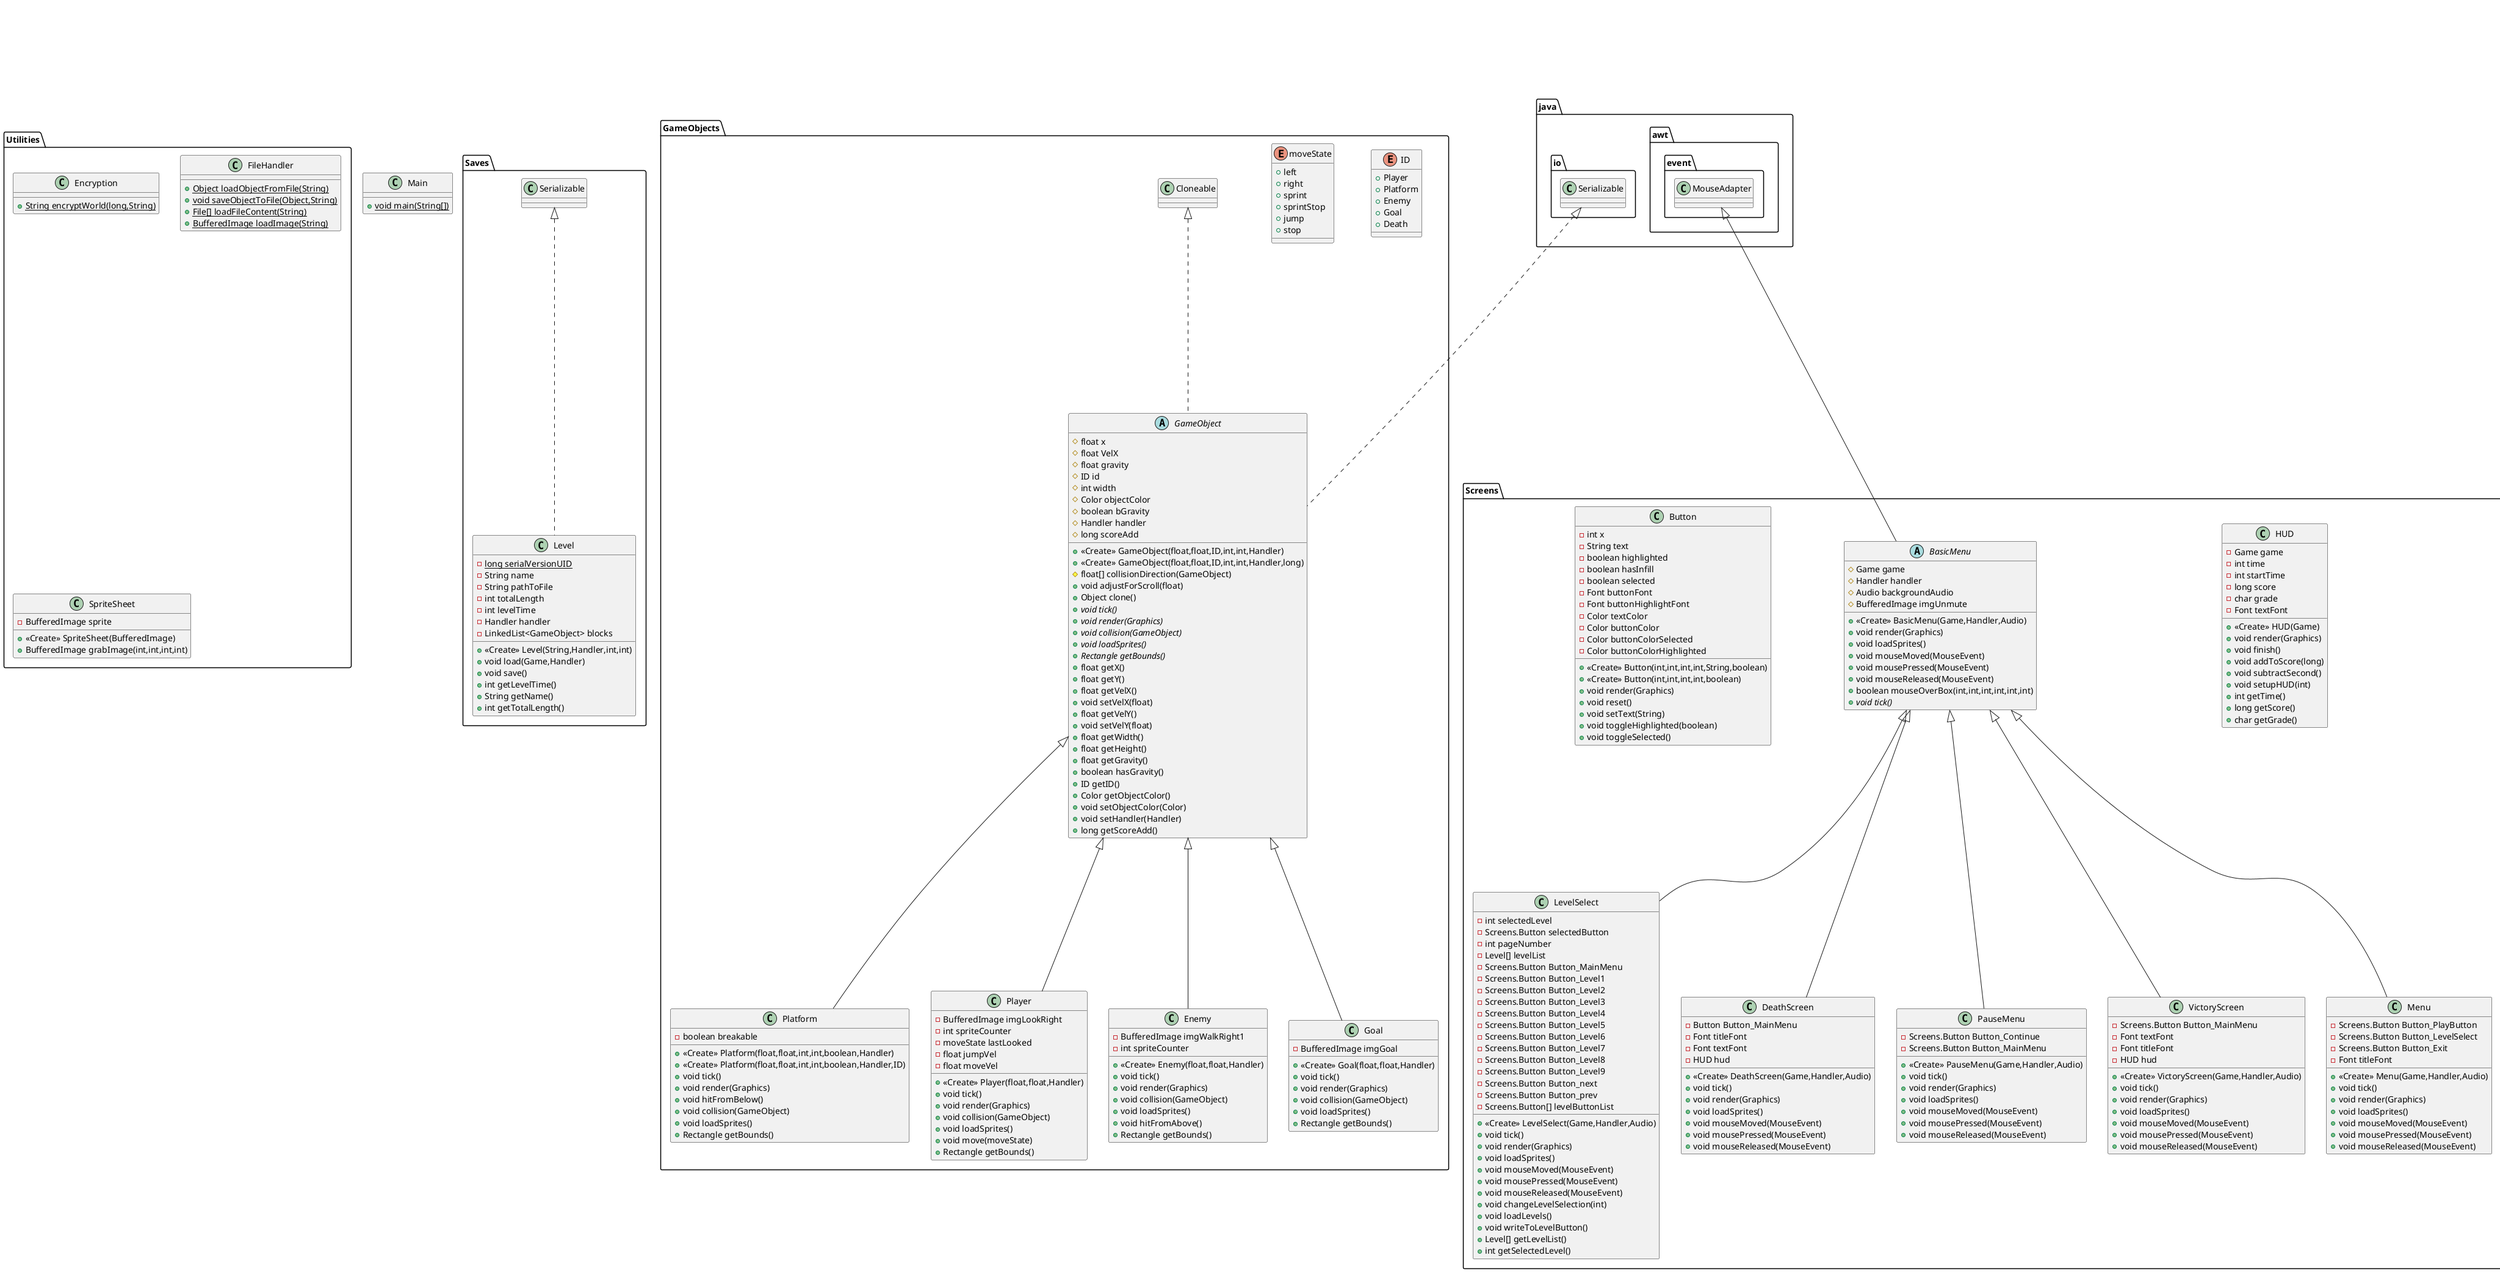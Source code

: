 @startuml
class Saves.Level {
- {static} long serialVersionUID
- String name
- String pathToFile
- int totalLength
- int levelTime
- Handler handler
- LinkedList<GameObject> blocks
+ <<Create>> Level(String,Handler,int,int)
+ void load(Game,Handler)
+ void save()
+ int getLevelTime()
+ String getName()
+ int getTotalLength()
}
class Screens.LevelSelect {
- int selectedLevel
- Screens.Button selectedButton
- int pageNumber
- Level[] levelList
- Screens.Button Button_MainMenu
- Screens.Button Button_Level1
- Screens.Button Button_Level2
- Screens.Button Button_Level3
- Screens.Button Button_Level4
- Screens.Button Button_Level5
- Screens.Button Button_Level6
- Screens.Button Button_Level7
- Screens.Button Button_Level8
- Screens.Button Button_Level9
- Screens.Button Button_next
- Screens.Button Button_prev
- Screens.Button[] levelButtonList
+ <<Create>> LevelSelect(Game,Handler,Audio)
+ void tick()
+ void render(Graphics)
+ void loadSprites()
+ void mouseMoved(MouseEvent)
+ void mousePressed(MouseEvent)
+ void mouseReleased(MouseEvent)
+ void changeLevelSelection(int)
+ void loadLevels()
+ void writeToLevelButton()
+ Level[] getLevelList()
+ int getSelectedLevel()
}
class GameObjects.Platform {
- boolean breakable
+ <<Create>> Platform(float,float,int,int,boolean,Handler)
+ <<Create>> Platform(float,float,int,int,boolean,Handler,ID)
+ void tick()
+ void render(Graphics)
+ void hitFromBelow()
+ void collision(GameObject)
+ void loadSprites()
+ Rectangle getBounds()
}
abstract class GameObjects.GameObject {
# float x
# float VelX
# float gravity
# ID id
# int width
# Color objectColor
# boolean bGravity
# Handler handler
# long scoreAdd
+ <<Create>> GameObject(float,float,ID,int,int,Handler)
+ <<Create>> GameObject(float,float,ID,int,int,Handler,long)
# float[] collisionDirection(GameObject)
+ void adjustForScroll(float)
+ Object clone()
+ {abstract}void tick()
+ {abstract}void render(Graphics)
+ {abstract}void collision(GameObject)
+ {abstract}void loadSprites()
+ {abstract}Rectangle getBounds()
+ float getX()
+ float getY()
+ float getVelX()
+ void setVelX(float)
+ float getVelY()
+ void setVelY(float)
+ float getWidth()
+ float getHeight()
+ float getGravity()
+ boolean hasGravity()
+ ID getID()
+ Color getObjectColor()
+ void setObjectColor(Color)
+ void setHandler(Handler)
+ long getScoreAdd()
}
class Utilities.Encryption {
+ {static} String encryptWorld(long,String)
}
class Settings.Audio {
- Clip clip
- FloatControl floatControl
+ <<Create>> Audio(Game,String)
+ void changeVolume(float)
+ void mute()
+ void unmute()
+ boolean musicPlaying()
}
enum GameObjects.ID {
+  Player
+  Platform
+  Enemy
+  Goal
+  Death
}
class Main {
+ {static} void main(String[])
}
class Essentials.Handler {
- Game game
- HUD hud
- LinkedList<GameObject> objectList
- ConcurrentLinkedDeque<GameObject> deleteQueue
- float moved
- float totalLength
+ <<Create>> Handler(Game)
+ void tick()
+ void render(Graphics)
+ void checkCollision(GameObject)
+ void adjustScroll(float)
+ void loadImages()
+ boolean isOnPlatform(GameObject)
+ void loadLevel(Level)
+ void addObject(GameObject)
+ void removeObject(GameObject)
+ void clear()
+ void finish()
+ void addToScore(long)
+ void hit()
+ void setTotalLength(int)
+ LinkedList<GameObject> getObjectList()
+ float getMoved()
+ float getTotalLength()
+ HUD getHUD()
+ GameObject getPlayer()
}
class Screens.HUD {
- Game game
- int time
- int startTime
- long score
- char grade
- Font textFont
+ <<Create>> HUD(Game)
+ void render(Graphics)
+ void finish()
+ void addToScore(long)
+ void subtractSecond()
+ void setupHUD(int)
+ int getTime()
+ long getScore()
+ char getGrade()
}
class GameObjects.Player {
- BufferedImage imgLookRight
- int spriteCounter
- moveState lastLooked
- float jumpVel
- float moveVel
+ <<Create>> Player(float,float,Handler)
+ void tick()
+ void render(Graphics)
+ void collision(GameObject)
+ void loadSprites()
+ void move(moveState)
+ Rectangle getBounds()
}
enum GameObjects.moveState {
+  left
+  right
+  sprint
+  sprintStop
+  jump
+  stop
}
class Utilities.FileHandler {
+ {static} Object loadObjectFromFile(String)
+ {static} void saveObjectToFile(Object,String)
+ {static} File[] loadFileContent(String)
+ {static} BufferedImage loadImage(String)
}
class Screens.DeathScreen {
- Button Button_MainMenu
- Font titleFont
- Font textFont
- HUD hud
+ <<Create>> DeathScreen(Game,Handler,Audio)
+ void tick()
+ void render(Graphics)
+ void loadSprites()
+ void mouseMoved(MouseEvent)
+ void mousePressed(MouseEvent)
+ void mouseReleased(MouseEvent)
}
class Screens.PauseMenu {
- Screens.Button Button_Continue
- Screens.Button Button_MainMenu
+ <<Create>> PauseMenu(Game,Handler,Audio)
+ void tick()
+ void render(Graphics)
+ void loadSprites()
+ void mouseMoved(MouseEvent)
+ void mousePressed(MouseEvent)
+ void mouseReleased(MouseEvent)
}
class Utilities.SpriteSheet {
- BufferedImage sprite
+ <<Create>> SpriteSheet(BufferedImage)
+ BufferedImage grabImage(int,int,int,int)
}
class GameObjects.Enemy {
- BufferedImage imgWalkRight1
- int spriteCounter
+ <<Create>> Enemy(float,float,Handler)
+ void tick()
+ void render(Graphics)
+ void collision(GameObject)
+ void loadSprites()
+ void hitFromAbove()
+ Rectangle getBounds()
}
class Essentials.Game {
+ {static} int WIDTH
+ {static} float scrollWidthLeft
+ {static} float scrollWidthRight
+ {static} boolean canScrollLeft
+ {static} boolean canScrollRight
+ {static} boolean scroll
+ {static} int MAX_FRAMES_PER_SECOND
+ {static} int MAX_TICKS_PER_SECOND
+ {static} int OPTIMAL_TIME_FRAMES
+ {static} int OPTIMAL_TIME_TICK
~ boolean running
- Thread thread
- Handler handler
- Screens.Menu menu
- LevelSelect levelSelect
- PauseMenu pause
- VictoryScreen victoryScreen
- DeathScreen deathScreen
- DeveloperTools developerTools
- HUD hud
- WindowX window
- BufferedImage background
+ STATE gamestate
+ <<Create>> Game()
+ void startGame()
+ void start()
+ void stop()
+ void run()
+ void tick()
+ void render()
+ {static} float ScrollCollision(float,float,float)
+ {static} boolean canScroll()
+ {static} void toggleScroll()
+ {static} boolean getScroll()
+ WindowX getWindow()
+ STATE getGamestate()
+ void setGamestate(STATE)
}
enum Essentials.STATE {
+  Menu
+  Game
+  Pause
+  DeathScreen
+  VictoryScreen
+  Levelselect
}
class Settings.KeyInput {
- Handler handler
- {static} boolean[] keydown
- Game game
+ <<Create>> KeyInput(Handler,Game)
+ void keyPressed(KeyEvent)
+ void keyReleased(KeyEvent)
}
class DevTools.DeveloperTools {
- Player p
- LevelSelect levelSelect
- Handler handler
- {static} boolean display
- int frames
- int lastFrames
+ <<Create>> DeveloperTools(Handler,LevelSelect)
+ void render(Graphics)
+ void incrementFrames()
+ void updateFrames()
+ void incrementTicks()
+ void updateTicks()
+ {static} void toggleDisplay()
+ void getPlayer()
}
class Screens.VictoryScreen {
- Screens.Button Button_MainMenu
- Font textFont
- Font titleFont
- HUD hud
+ <<Create>> VictoryScreen(Game,Handler,Audio)
+ void tick()
+ void render(Graphics)
+ void loadSprites()
+ void mouseMoved(MouseEvent)
+ void mousePressed(MouseEvent)
+ void mouseReleased(MouseEvent)
}
abstract class Screens.BasicMenu {
# Game game
# Handler handler
# Audio backgroundAudio
# BufferedImage imgUnmute
+ <<Create>> BasicMenu(Game,Handler,Audio)
+ void render(Graphics)
+ void loadSprites()
+ void mouseMoved(MouseEvent)
+ void mousePressed(MouseEvent)
+ void mouseReleased(MouseEvent)
+ boolean mouseOverBox(int,int,int,int,int,int)
+ {abstract}void tick()
}
class Screens.Menu {
- Screens.Button Button_PlayButton
- Screens.Button Button_LevelSelect
- Screens.Button Button_Exit
- Font titleFont
+ <<Create>> Menu(Game,Handler,Audio)
+ void tick()
+ void render(Graphics)
+ void loadSprites()
+ void mouseMoved(MouseEvent)
+ void mousePressed(MouseEvent)
+ void mouseReleased(MouseEvent)
}
class Essentials.WindowX {
- JFrame frame
+ <<Create>> WindowX(int,int,String,Game)
+ void warning(String)
+ void error(String)
}
class Screens.Button {
- int x
- String text
- boolean highlighted
- boolean hasInfill
- boolean selected
- Font buttonFont
- Font buttonHighlightFont
- Color textColor
- Color buttonColor
- Color buttonColorSelected
- Color buttonColorHighlighted
+ <<Create>> Button(int,int,int,int,String,boolean)
+ <<Create>> Button(int,int,int,int,boolean)
+ void render(Graphics)
+ void reset()
+ void setText(String)
+ void toggleHighlighted(boolean)
+ void toggleSelected()
}
class GameObjects.Goal {
- BufferedImage imgGoal
+ <<Create>> Goal(float,float,Handler)
+ void tick()
+ void render(Graphics)
+ void collision(GameObject)
+ void loadSprites()
+ Rectangle getBounds()
}


Saves.Serializable <|.. Saves.Level
Screens.BasicMenu <|-- Screens.LevelSelect
GameObjects.GameObject <|-- GameObjects.Platform
java.io.Serializable <|.. GameObjects.GameObject
GameObjects.Cloneable <|.. GameObjects.GameObject
GameObjects.GameObject <|-- GameObjects.Player
Screens.BasicMenu <|-- Screens.DeathScreen
Screens.BasicMenu <|-- Screens.PauseMenu
GameObjects.GameObject <|-- GameObjects.Enemy
Essentials.Runnable <|.. Essentials.Game
Essentials.Canvas <|-- Essentials.Game
Settings.KeyAdapter <|-- Settings.KeyInput
Screens.BasicMenu <|-- Screens.VictoryScreen
java.awt.event.MouseAdapter <|-- Screens.BasicMenu
Screens.BasicMenu <|-- Screens.Menu
Essentials.Canvas <|-- Essentials.WindowX
GameObjects.GameObject <|-- GameObjects.Goal
@enduml